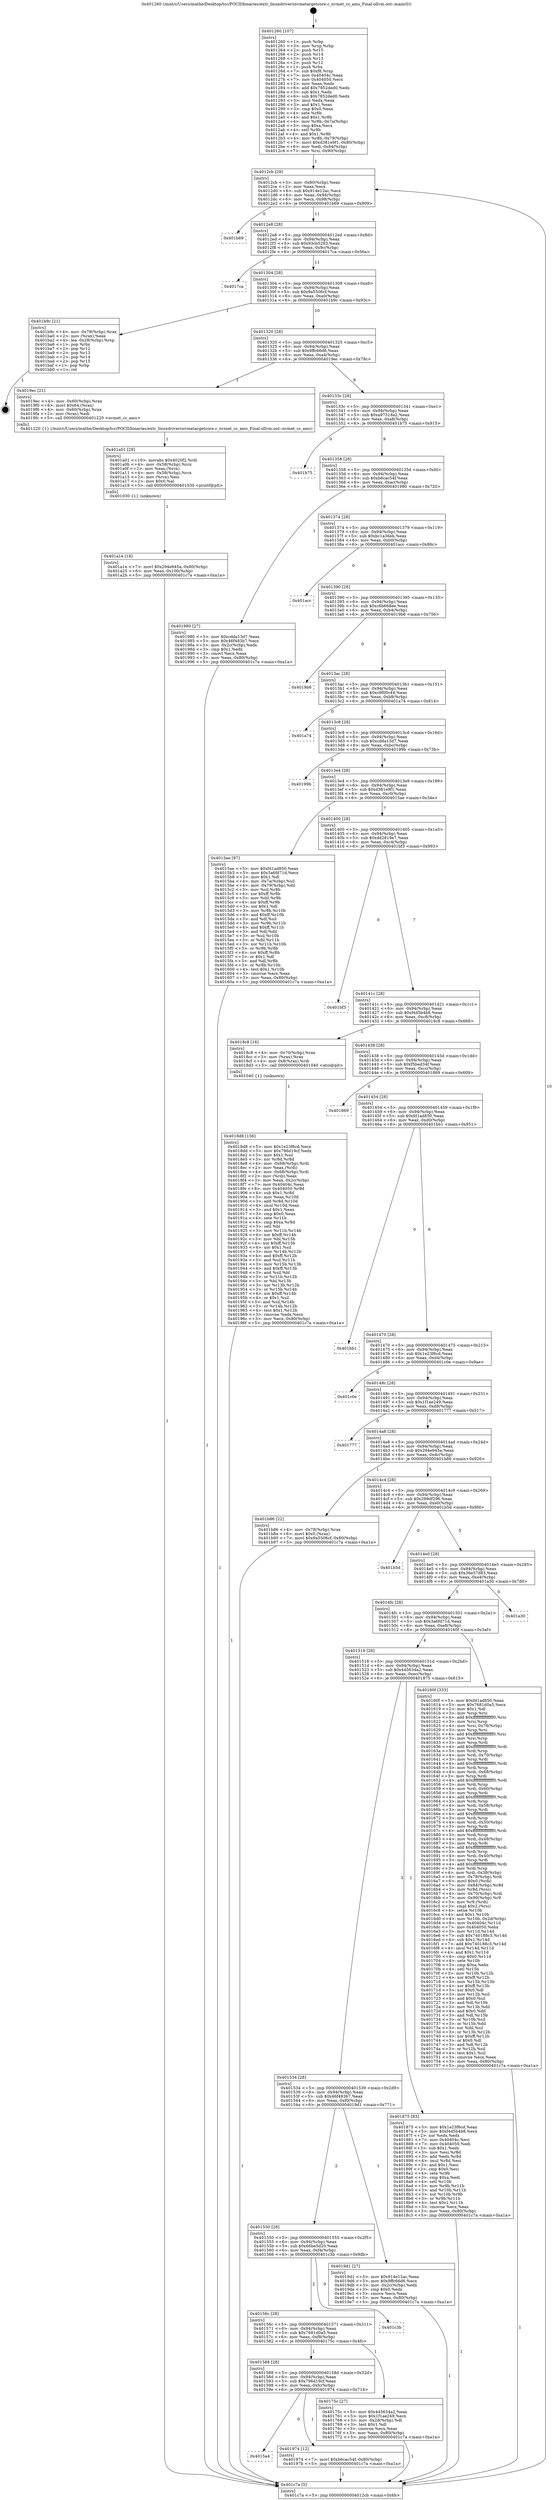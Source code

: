 digraph "0x401260" {
  label = "0x401260 (/mnt/c/Users/mathe/Desktop/tcc/POCII/binaries/extr_linuxdriversnvmetargetcore.c_nvmet_cc_ams_Final-ollvm.out::main(0))"
  labelloc = "t"
  node[shape=record]

  Entry [label="",width=0.3,height=0.3,shape=circle,fillcolor=black,style=filled]
  "0x4012cb" [label="{
     0x4012cb [29]\l
     | [instrs]\l
     &nbsp;&nbsp;0x4012cb \<+3\>: mov -0x80(%rbp),%eax\l
     &nbsp;&nbsp;0x4012ce \<+2\>: mov %eax,%ecx\l
     &nbsp;&nbsp;0x4012d0 \<+6\>: sub $0x914e12ac,%ecx\l
     &nbsp;&nbsp;0x4012d6 \<+6\>: mov %eax,-0x94(%rbp)\l
     &nbsp;&nbsp;0x4012dc \<+6\>: mov %ecx,-0x98(%rbp)\l
     &nbsp;&nbsp;0x4012e2 \<+6\>: je 0000000000401b69 \<main+0x909\>\l
  }"]
  "0x401b69" [label="{
     0x401b69\l
  }", style=dashed]
  "0x4012e8" [label="{
     0x4012e8 [28]\l
     | [instrs]\l
     &nbsp;&nbsp;0x4012e8 \<+5\>: jmp 00000000004012ed \<main+0x8d\>\l
     &nbsp;&nbsp;0x4012ed \<+6\>: mov -0x94(%rbp),%eax\l
     &nbsp;&nbsp;0x4012f3 \<+5\>: sub $0x93cb5293,%eax\l
     &nbsp;&nbsp;0x4012f8 \<+6\>: mov %eax,-0x9c(%rbp)\l
     &nbsp;&nbsp;0x4012fe \<+6\>: je 00000000004017ca \<main+0x56a\>\l
  }"]
  Exit [label="",width=0.3,height=0.3,shape=circle,fillcolor=black,style=filled,peripheries=2]
  "0x4017ca" [label="{
     0x4017ca\l
  }", style=dashed]
  "0x401304" [label="{
     0x401304 [28]\l
     | [instrs]\l
     &nbsp;&nbsp;0x401304 \<+5\>: jmp 0000000000401309 \<main+0xa9\>\l
     &nbsp;&nbsp;0x401309 \<+6\>: mov -0x94(%rbp),%eax\l
     &nbsp;&nbsp;0x40130f \<+5\>: sub $0x9a5506cf,%eax\l
     &nbsp;&nbsp;0x401314 \<+6\>: mov %eax,-0xa0(%rbp)\l
     &nbsp;&nbsp;0x40131a \<+6\>: je 0000000000401b9c \<main+0x93c\>\l
  }"]
  "0x401a1e" [label="{
     0x401a1e [18]\l
     | [instrs]\l
     &nbsp;&nbsp;0x401a1e \<+7\>: movl $0x294e945a,-0x80(%rbp)\l
     &nbsp;&nbsp;0x401a25 \<+6\>: mov %eax,-0x100(%rbp)\l
     &nbsp;&nbsp;0x401a2b \<+5\>: jmp 0000000000401c7a \<main+0xa1a\>\l
  }"]
  "0x401b9c" [label="{
     0x401b9c [21]\l
     | [instrs]\l
     &nbsp;&nbsp;0x401b9c \<+4\>: mov -0x78(%rbp),%rax\l
     &nbsp;&nbsp;0x401ba0 \<+2\>: mov (%rax),%eax\l
     &nbsp;&nbsp;0x401ba2 \<+4\>: lea -0x28(%rbp),%rsp\l
     &nbsp;&nbsp;0x401ba6 \<+1\>: pop %rbx\l
     &nbsp;&nbsp;0x401ba7 \<+2\>: pop %r12\l
     &nbsp;&nbsp;0x401ba9 \<+2\>: pop %r13\l
     &nbsp;&nbsp;0x401bab \<+2\>: pop %r14\l
     &nbsp;&nbsp;0x401bad \<+2\>: pop %r15\l
     &nbsp;&nbsp;0x401baf \<+1\>: pop %rbp\l
     &nbsp;&nbsp;0x401bb0 \<+1\>: ret\l
  }"]
  "0x401320" [label="{
     0x401320 [28]\l
     | [instrs]\l
     &nbsp;&nbsp;0x401320 \<+5\>: jmp 0000000000401325 \<main+0xc5\>\l
     &nbsp;&nbsp;0x401325 \<+6\>: mov -0x94(%rbp),%eax\l
     &nbsp;&nbsp;0x40132b \<+5\>: sub $0x9ffc66d6,%eax\l
     &nbsp;&nbsp;0x401330 \<+6\>: mov %eax,-0xa4(%rbp)\l
     &nbsp;&nbsp;0x401336 \<+6\>: je 00000000004019ec \<main+0x78c\>\l
  }"]
  "0x401a01" [label="{
     0x401a01 [29]\l
     | [instrs]\l
     &nbsp;&nbsp;0x401a01 \<+10\>: movabs $0x4020f2,%rdi\l
     &nbsp;&nbsp;0x401a0b \<+4\>: mov -0x58(%rbp),%rcx\l
     &nbsp;&nbsp;0x401a0f \<+2\>: mov %eax,(%rcx)\l
     &nbsp;&nbsp;0x401a11 \<+4\>: mov -0x58(%rbp),%rcx\l
     &nbsp;&nbsp;0x401a15 \<+2\>: mov (%rcx),%esi\l
     &nbsp;&nbsp;0x401a17 \<+2\>: mov $0x0,%al\l
     &nbsp;&nbsp;0x401a19 \<+5\>: call 0000000000401030 \<printf@plt\>\l
     | [calls]\l
     &nbsp;&nbsp;0x401030 \{1\} (unknown)\l
  }"]
  "0x4019ec" [label="{
     0x4019ec [21]\l
     | [instrs]\l
     &nbsp;&nbsp;0x4019ec \<+4\>: mov -0x60(%rbp),%rax\l
     &nbsp;&nbsp;0x4019f0 \<+6\>: movl $0x64,(%rax)\l
     &nbsp;&nbsp;0x4019f6 \<+4\>: mov -0x60(%rbp),%rax\l
     &nbsp;&nbsp;0x4019fa \<+2\>: mov (%rax),%edi\l
     &nbsp;&nbsp;0x4019fc \<+5\>: call 0000000000401220 \<nvmet_cc_ams\>\l
     | [calls]\l
     &nbsp;&nbsp;0x401220 \{1\} (/mnt/c/Users/mathe/Desktop/tcc/POCII/binaries/extr_linuxdriversnvmetargetcore.c_nvmet_cc_ams_Final-ollvm.out::nvmet_cc_ams)\l
  }"]
  "0x40133c" [label="{
     0x40133c [28]\l
     | [instrs]\l
     &nbsp;&nbsp;0x40133c \<+5\>: jmp 0000000000401341 \<main+0xe1\>\l
     &nbsp;&nbsp;0x401341 \<+6\>: mov -0x94(%rbp),%eax\l
     &nbsp;&nbsp;0x401347 \<+5\>: sub $0xa97318a2,%eax\l
     &nbsp;&nbsp;0x40134c \<+6\>: mov %eax,-0xa8(%rbp)\l
     &nbsp;&nbsp;0x401352 \<+6\>: je 0000000000401b75 \<main+0x915\>\l
  }"]
  "0x4015a4" [label="{
     0x4015a4\l
  }", style=dashed]
  "0x401b75" [label="{
     0x401b75\l
  }", style=dashed]
  "0x401358" [label="{
     0x401358 [28]\l
     | [instrs]\l
     &nbsp;&nbsp;0x401358 \<+5\>: jmp 000000000040135d \<main+0xfd\>\l
     &nbsp;&nbsp;0x40135d \<+6\>: mov -0x94(%rbp),%eax\l
     &nbsp;&nbsp;0x401363 \<+5\>: sub $0xb6cac54f,%eax\l
     &nbsp;&nbsp;0x401368 \<+6\>: mov %eax,-0xac(%rbp)\l
     &nbsp;&nbsp;0x40136e \<+6\>: je 0000000000401980 \<main+0x720\>\l
  }"]
  "0x401974" [label="{
     0x401974 [12]\l
     | [instrs]\l
     &nbsp;&nbsp;0x401974 \<+7\>: movl $0xb6cac54f,-0x80(%rbp)\l
     &nbsp;&nbsp;0x40197b \<+5\>: jmp 0000000000401c7a \<main+0xa1a\>\l
  }"]
  "0x401980" [label="{
     0x401980 [27]\l
     | [instrs]\l
     &nbsp;&nbsp;0x401980 \<+5\>: mov $0xcdda13d7,%eax\l
     &nbsp;&nbsp;0x401985 \<+5\>: mov $0x46f483b7,%ecx\l
     &nbsp;&nbsp;0x40198a \<+3\>: mov -0x2c(%rbp),%edx\l
     &nbsp;&nbsp;0x40198d \<+3\>: cmp $0x1,%edx\l
     &nbsp;&nbsp;0x401990 \<+3\>: cmovl %ecx,%eax\l
     &nbsp;&nbsp;0x401993 \<+3\>: mov %eax,-0x80(%rbp)\l
     &nbsp;&nbsp;0x401996 \<+5\>: jmp 0000000000401c7a \<main+0xa1a\>\l
  }"]
  "0x401374" [label="{
     0x401374 [28]\l
     | [instrs]\l
     &nbsp;&nbsp;0x401374 \<+5\>: jmp 0000000000401379 \<main+0x119\>\l
     &nbsp;&nbsp;0x401379 \<+6\>: mov -0x94(%rbp),%eax\l
     &nbsp;&nbsp;0x40137f \<+5\>: sub $0xbc1a36eb,%eax\l
     &nbsp;&nbsp;0x401384 \<+6\>: mov %eax,-0xb0(%rbp)\l
     &nbsp;&nbsp;0x40138a \<+6\>: je 0000000000401acc \<main+0x86c\>\l
  }"]
  "0x4018d8" [label="{
     0x4018d8 [156]\l
     | [instrs]\l
     &nbsp;&nbsp;0x4018d8 \<+5\>: mov $0x1e23f6cd,%ecx\l
     &nbsp;&nbsp;0x4018dd \<+5\>: mov $0x796d19cf,%edx\l
     &nbsp;&nbsp;0x4018e2 \<+3\>: mov $0x1,%sil\l
     &nbsp;&nbsp;0x4018e5 \<+3\>: xor %r8d,%r8d\l
     &nbsp;&nbsp;0x4018e8 \<+4\>: mov -0x68(%rbp),%rdi\l
     &nbsp;&nbsp;0x4018ec \<+2\>: mov %eax,(%rdi)\l
     &nbsp;&nbsp;0x4018ee \<+4\>: mov -0x68(%rbp),%rdi\l
     &nbsp;&nbsp;0x4018f2 \<+2\>: mov (%rdi),%eax\l
     &nbsp;&nbsp;0x4018f4 \<+3\>: mov %eax,-0x2c(%rbp)\l
     &nbsp;&nbsp;0x4018f7 \<+7\>: mov 0x40404c,%eax\l
     &nbsp;&nbsp;0x4018fe \<+8\>: mov 0x404050,%r9d\l
     &nbsp;&nbsp;0x401906 \<+4\>: sub $0x1,%r8d\l
     &nbsp;&nbsp;0x40190a \<+3\>: mov %eax,%r10d\l
     &nbsp;&nbsp;0x40190d \<+3\>: add %r8d,%r10d\l
     &nbsp;&nbsp;0x401910 \<+4\>: imul %r10d,%eax\l
     &nbsp;&nbsp;0x401914 \<+3\>: and $0x1,%eax\l
     &nbsp;&nbsp;0x401917 \<+3\>: cmp $0x0,%eax\l
     &nbsp;&nbsp;0x40191a \<+4\>: sete %r11b\l
     &nbsp;&nbsp;0x40191e \<+4\>: cmp $0xa,%r9d\l
     &nbsp;&nbsp;0x401922 \<+3\>: setl %bl\l
     &nbsp;&nbsp;0x401925 \<+3\>: mov %r11b,%r14b\l
     &nbsp;&nbsp;0x401928 \<+4\>: xor $0xff,%r14b\l
     &nbsp;&nbsp;0x40192c \<+3\>: mov %bl,%r15b\l
     &nbsp;&nbsp;0x40192f \<+4\>: xor $0xff,%r15b\l
     &nbsp;&nbsp;0x401933 \<+4\>: xor $0x1,%sil\l
     &nbsp;&nbsp;0x401937 \<+3\>: mov %r14b,%r12b\l
     &nbsp;&nbsp;0x40193a \<+4\>: and $0xff,%r12b\l
     &nbsp;&nbsp;0x40193e \<+3\>: and %sil,%r11b\l
     &nbsp;&nbsp;0x401941 \<+3\>: mov %r15b,%r13b\l
     &nbsp;&nbsp;0x401944 \<+4\>: and $0xff,%r13b\l
     &nbsp;&nbsp;0x401948 \<+3\>: and %sil,%bl\l
     &nbsp;&nbsp;0x40194b \<+3\>: or %r11b,%r12b\l
     &nbsp;&nbsp;0x40194e \<+3\>: or %bl,%r13b\l
     &nbsp;&nbsp;0x401951 \<+3\>: xor %r13b,%r12b\l
     &nbsp;&nbsp;0x401954 \<+3\>: or %r15b,%r14b\l
     &nbsp;&nbsp;0x401957 \<+4\>: xor $0xff,%r14b\l
     &nbsp;&nbsp;0x40195b \<+4\>: or $0x1,%sil\l
     &nbsp;&nbsp;0x40195f \<+3\>: and %sil,%r14b\l
     &nbsp;&nbsp;0x401962 \<+3\>: or %r14b,%r12b\l
     &nbsp;&nbsp;0x401965 \<+4\>: test $0x1,%r12b\l
     &nbsp;&nbsp;0x401969 \<+3\>: cmovne %edx,%ecx\l
     &nbsp;&nbsp;0x40196c \<+3\>: mov %ecx,-0x80(%rbp)\l
     &nbsp;&nbsp;0x40196f \<+5\>: jmp 0000000000401c7a \<main+0xa1a\>\l
  }"]
  "0x401acc" [label="{
     0x401acc\l
  }", style=dashed]
  "0x401390" [label="{
     0x401390 [28]\l
     | [instrs]\l
     &nbsp;&nbsp;0x401390 \<+5\>: jmp 0000000000401395 \<main+0x135\>\l
     &nbsp;&nbsp;0x401395 \<+6\>: mov -0x94(%rbp),%eax\l
     &nbsp;&nbsp;0x40139b \<+5\>: sub $0xc6b668ee,%eax\l
     &nbsp;&nbsp;0x4013a0 \<+6\>: mov %eax,-0xb4(%rbp)\l
     &nbsp;&nbsp;0x4013a6 \<+6\>: je 00000000004019b6 \<main+0x756\>\l
  }"]
  "0x401588" [label="{
     0x401588 [28]\l
     | [instrs]\l
     &nbsp;&nbsp;0x401588 \<+5\>: jmp 000000000040158d \<main+0x32d\>\l
     &nbsp;&nbsp;0x40158d \<+6\>: mov -0x94(%rbp),%eax\l
     &nbsp;&nbsp;0x401593 \<+5\>: sub $0x796d19cf,%eax\l
     &nbsp;&nbsp;0x401598 \<+6\>: mov %eax,-0xfc(%rbp)\l
     &nbsp;&nbsp;0x40159e \<+6\>: je 0000000000401974 \<main+0x714\>\l
  }"]
  "0x4019b6" [label="{
     0x4019b6\l
  }", style=dashed]
  "0x4013ac" [label="{
     0x4013ac [28]\l
     | [instrs]\l
     &nbsp;&nbsp;0x4013ac \<+5\>: jmp 00000000004013b1 \<main+0x151\>\l
     &nbsp;&nbsp;0x4013b1 \<+6\>: mov -0x94(%rbp),%eax\l
     &nbsp;&nbsp;0x4013b7 \<+5\>: sub $0xc9f00c44,%eax\l
     &nbsp;&nbsp;0x4013bc \<+6\>: mov %eax,-0xb8(%rbp)\l
     &nbsp;&nbsp;0x4013c2 \<+6\>: je 0000000000401a74 \<main+0x814\>\l
  }"]
  "0x40175c" [label="{
     0x40175c [27]\l
     | [instrs]\l
     &nbsp;&nbsp;0x40175c \<+5\>: mov $0x445634a2,%eax\l
     &nbsp;&nbsp;0x401761 \<+5\>: mov $0x1f1ae249,%ecx\l
     &nbsp;&nbsp;0x401766 \<+3\>: mov -0x2d(%rbp),%dl\l
     &nbsp;&nbsp;0x401769 \<+3\>: test $0x1,%dl\l
     &nbsp;&nbsp;0x40176c \<+3\>: cmovne %ecx,%eax\l
     &nbsp;&nbsp;0x40176f \<+3\>: mov %eax,-0x80(%rbp)\l
     &nbsp;&nbsp;0x401772 \<+5\>: jmp 0000000000401c7a \<main+0xa1a\>\l
  }"]
  "0x401a74" [label="{
     0x401a74\l
  }", style=dashed]
  "0x4013c8" [label="{
     0x4013c8 [28]\l
     | [instrs]\l
     &nbsp;&nbsp;0x4013c8 \<+5\>: jmp 00000000004013cd \<main+0x16d\>\l
     &nbsp;&nbsp;0x4013cd \<+6\>: mov -0x94(%rbp),%eax\l
     &nbsp;&nbsp;0x4013d3 \<+5\>: sub $0xcdda13d7,%eax\l
     &nbsp;&nbsp;0x4013d8 \<+6\>: mov %eax,-0xbc(%rbp)\l
     &nbsp;&nbsp;0x4013de \<+6\>: je 000000000040199b \<main+0x73b\>\l
  }"]
  "0x40156c" [label="{
     0x40156c [28]\l
     | [instrs]\l
     &nbsp;&nbsp;0x40156c \<+5\>: jmp 0000000000401571 \<main+0x311\>\l
     &nbsp;&nbsp;0x401571 \<+6\>: mov -0x94(%rbp),%eax\l
     &nbsp;&nbsp;0x401577 \<+5\>: sub $0x7681d0a5,%eax\l
     &nbsp;&nbsp;0x40157c \<+6\>: mov %eax,-0xf8(%rbp)\l
     &nbsp;&nbsp;0x401582 \<+6\>: je 000000000040175c \<main+0x4fc\>\l
  }"]
  "0x40199b" [label="{
     0x40199b\l
  }", style=dashed]
  "0x4013e4" [label="{
     0x4013e4 [28]\l
     | [instrs]\l
     &nbsp;&nbsp;0x4013e4 \<+5\>: jmp 00000000004013e9 \<main+0x189\>\l
     &nbsp;&nbsp;0x4013e9 \<+6\>: mov -0x94(%rbp),%eax\l
     &nbsp;&nbsp;0x4013ef \<+5\>: sub $0xd381e9f1,%eax\l
     &nbsp;&nbsp;0x4013f4 \<+6\>: mov %eax,-0xc0(%rbp)\l
     &nbsp;&nbsp;0x4013fa \<+6\>: je 00000000004015ae \<main+0x34e\>\l
  }"]
  "0x401c3b" [label="{
     0x401c3b\l
  }", style=dashed]
  "0x4015ae" [label="{
     0x4015ae [97]\l
     | [instrs]\l
     &nbsp;&nbsp;0x4015ae \<+5\>: mov $0xfd1ad850,%eax\l
     &nbsp;&nbsp;0x4015b3 \<+5\>: mov $0x3a6fd71d,%ecx\l
     &nbsp;&nbsp;0x4015b8 \<+2\>: mov $0x1,%dl\l
     &nbsp;&nbsp;0x4015ba \<+4\>: mov -0x7a(%rbp),%sil\l
     &nbsp;&nbsp;0x4015be \<+4\>: mov -0x79(%rbp),%dil\l
     &nbsp;&nbsp;0x4015c2 \<+3\>: mov %sil,%r8b\l
     &nbsp;&nbsp;0x4015c5 \<+4\>: xor $0xff,%r8b\l
     &nbsp;&nbsp;0x4015c9 \<+3\>: mov %dil,%r9b\l
     &nbsp;&nbsp;0x4015cc \<+4\>: xor $0xff,%r9b\l
     &nbsp;&nbsp;0x4015d0 \<+3\>: xor $0x1,%dl\l
     &nbsp;&nbsp;0x4015d3 \<+3\>: mov %r8b,%r10b\l
     &nbsp;&nbsp;0x4015d6 \<+4\>: and $0xff,%r10b\l
     &nbsp;&nbsp;0x4015da \<+3\>: and %dl,%sil\l
     &nbsp;&nbsp;0x4015dd \<+3\>: mov %r9b,%r11b\l
     &nbsp;&nbsp;0x4015e0 \<+4\>: and $0xff,%r11b\l
     &nbsp;&nbsp;0x4015e4 \<+3\>: and %dl,%dil\l
     &nbsp;&nbsp;0x4015e7 \<+3\>: or %sil,%r10b\l
     &nbsp;&nbsp;0x4015ea \<+3\>: or %dil,%r11b\l
     &nbsp;&nbsp;0x4015ed \<+3\>: xor %r11b,%r10b\l
     &nbsp;&nbsp;0x4015f0 \<+3\>: or %r9b,%r8b\l
     &nbsp;&nbsp;0x4015f3 \<+4\>: xor $0xff,%r8b\l
     &nbsp;&nbsp;0x4015f7 \<+3\>: or $0x1,%dl\l
     &nbsp;&nbsp;0x4015fa \<+3\>: and %dl,%r8b\l
     &nbsp;&nbsp;0x4015fd \<+3\>: or %r8b,%r10b\l
     &nbsp;&nbsp;0x401600 \<+4\>: test $0x1,%r10b\l
     &nbsp;&nbsp;0x401604 \<+3\>: cmovne %ecx,%eax\l
     &nbsp;&nbsp;0x401607 \<+3\>: mov %eax,-0x80(%rbp)\l
     &nbsp;&nbsp;0x40160a \<+5\>: jmp 0000000000401c7a \<main+0xa1a\>\l
  }"]
  "0x401400" [label="{
     0x401400 [28]\l
     | [instrs]\l
     &nbsp;&nbsp;0x401400 \<+5\>: jmp 0000000000401405 \<main+0x1a5\>\l
     &nbsp;&nbsp;0x401405 \<+6\>: mov -0x94(%rbp),%eax\l
     &nbsp;&nbsp;0x40140b \<+5\>: sub $0xdd2819e7,%eax\l
     &nbsp;&nbsp;0x401410 \<+6\>: mov %eax,-0xc4(%rbp)\l
     &nbsp;&nbsp;0x401416 \<+6\>: je 0000000000401bf3 \<main+0x993\>\l
  }"]
  "0x401c7a" [label="{
     0x401c7a [5]\l
     | [instrs]\l
     &nbsp;&nbsp;0x401c7a \<+5\>: jmp 00000000004012cb \<main+0x6b\>\l
  }"]
  "0x401260" [label="{
     0x401260 [107]\l
     | [instrs]\l
     &nbsp;&nbsp;0x401260 \<+1\>: push %rbp\l
     &nbsp;&nbsp;0x401261 \<+3\>: mov %rsp,%rbp\l
     &nbsp;&nbsp;0x401264 \<+2\>: push %r15\l
     &nbsp;&nbsp;0x401266 \<+2\>: push %r14\l
     &nbsp;&nbsp;0x401268 \<+2\>: push %r13\l
     &nbsp;&nbsp;0x40126a \<+2\>: push %r12\l
     &nbsp;&nbsp;0x40126c \<+1\>: push %rbx\l
     &nbsp;&nbsp;0x40126d \<+7\>: sub $0xf8,%rsp\l
     &nbsp;&nbsp;0x401274 \<+7\>: mov 0x40404c,%eax\l
     &nbsp;&nbsp;0x40127b \<+7\>: mov 0x404050,%ecx\l
     &nbsp;&nbsp;0x401282 \<+2\>: mov %eax,%edx\l
     &nbsp;&nbsp;0x401284 \<+6\>: add $0x7852ded0,%edx\l
     &nbsp;&nbsp;0x40128a \<+3\>: sub $0x1,%edx\l
     &nbsp;&nbsp;0x40128d \<+6\>: sub $0x7852ded0,%edx\l
     &nbsp;&nbsp;0x401293 \<+3\>: imul %edx,%eax\l
     &nbsp;&nbsp;0x401296 \<+3\>: and $0x1,%eax\l
     &nbsp;&nbsp;0x401299 \<+3\>: cmp $0x0,%eax\l
     &nbsp;&nbsp;0x40129c \<+4\>: sete %r8b\l
     &nbsp;&nbsp;0x4012a0 \<+4\>: and $0x1,%r8b\l
     &nbsp;&nbsp;0x4012a4 \<+4\>: mov %r8b,-0x7a(%rbp)\l
     &nbsp;&nbsp;0x4012a8 \<+3\>: cmp $0xa,%ecx\l
     &nbsp;&nbsp;0x4012ab \<+4\>: setl %r8b\l
     &nbsp;&nbsp;0x4012af \<+4\>: and $0x1,%r8b\l
     &nbsp;&nbsp;0x4012b3 \<+4\>: mov %r8b,-0x79(%rbp)\l
     &nbsp;&nbsp;0x4012b7 \<+7\>: movl $0xd381e9f1,-0x80(%rbp)\l
     &nbsp;&nbsp;0x4012be \<+6\>: mov %edi,-0x84(%rbp)\l
     &nbsp;&nbsp;0x4012c4 \<+7\>: mov %rsi,-0x90(%rbp)\l
  }"]
  "0x401550" [label="{
     0x401550 [28]\l
     | [instrs]\l
     &nbsp;&nbsp;0x401550 \<+5\>: jmp 0000000000401555 \<main+0x2f5\>\l
     &nbsp;&nbsp;0x401555 \<+6\>: mov -0x94(%rbp),%eax\l
     &nbsp;&nbsp;0x40155b \<+5\>: sub $0x66be5d20,%eax\l
     &nbsp;&nbsp;0x401560 \<+6\>: mov %eax,-0xf4(%rbp)\l
     &nbsp;&nbsp;0x401566 \<+6\>: je 0000000000401c3b \<main+0x9db\>\l
  }"]
  "0x401bf3" [label="{
     0x401bf3\l
  }", style=dashed]
  "0x40141c" [label="{
     0x40141c [28]\l
     | [instrs]\l
     &nbsp;&nbsp;0x40141c \<+5\>: jmp 0000000000401421 \<main+0x1c1\>\l
     &nbsp;&nbsp;0x401421 \<+6\>: mov -0x94(%rbp),%eax\l
     &nbsp;&nbsp;0x401427 \<+5\>: sub $0xf4d5b4b8,%eax\l
     &nbsp;&nbsp;0x40142c \<+6\>: mov %eax,-0xc8(%rbp)\l
     &nbsp;&nbsp;0x401432 \<+6\>: je 00000000004018c8 \<main+0x668\>\l
  }"]
  "0x4019d1" [label="{
     0x4019d1 [27]\l
     | [instrs]\l
     &nbsp;&nbsp;0x4019d1 \<+5\>: mov $0x914e12ac,%eax\l
     &nbsp;&nbsp;0x4019d6 \<+5\>: mov $0x9ffc66d6,%ecx\l
     &nbsp;&nbsp;0x4019db \<+3\>: mov -0x2c(%rbp),%edx\l
     &nbsp;&nbsp;0x4019de \<+3\>: cmp $0x0,%edx\l
     &nbsp;&nbsp;0x4019e1 \<+3\>: cmove %ecx,%eax\l
     &nbsp;&nbsp;0x4019e4 \<+3\>: mov %eax,-0x80(%rbp)\l
     &nbsp;&nbsp;0x4019e7 \<+5\>: jmp 0000000000401c7a \<main+0xa1a\>\l
  }"]
  "0x4018c8" [label="{
     0x4018c8 [16]\l
     | [instrs]\l
     &nbsp;&nbsp;0x4018c8 \<+4\>: mov -0x70(%rbp),%rax\l
     &nbsp;&nbsp;0x4018cc \<+3\>: mov (%rax),%rax\l
     &nbsp;&nbsp;0x4018cf \<+4\>: mov 0x8(%rax),%rdi\l
     &nbsp;&nbsp;0x4018d3 \<+5\>: call 0000000000401040 \<atoi@plt\>\l
     | [calls]\l
     &nbsp;&nbsp;0x401040 \{1\} (unknown)\l
  }"]
  "0x401438" [label="{
     0x401438 [28]\l
     | [instrs]\l
     &nbsp;&nbsp;0x401438 \<+5\>: jmp 000000000040143d \<main+0x1dd\>\l
     &nbsp;&nbsp;0x40143d \<+6\>: mov -0x94(%rbp),%eax\l
     &nbsp;&nbsp;0x401443 \<+5\>: sub $0xf5bed34f,%eax\l
     &nbsp;&nbsp;0x401448 \<+6\>: mov %eax,-0xcc(%rbp)\l
     &nbsp;&nbsp;0x40144e \<+6\>: je 0000000000401869 \<main+0x609\>\l
  }"]
  "0x401534" [label="{
     0x401534 [28]\l
     | [instrs]\l
     &nbsp;&nbsp;0x401534 \<+5\>: jmp 0000000000401539 \<main+0x2d9\>\l
     &nbsp;&nbsp;0x401539 \<+6\>: mov -0x94(%rbp),%eax\l
     &nbsp;&nbsp;0x40153f \<+5\>: sub $0x46f483b7,%eax\l
     &nbsp;&nbsp;0x401544 \<+6\>: mov %eax,-0xf0(%rbp)\l
     &nbsp;&nbsp;0x40154a \<+6\>: je 00000000004019d1 \<main+0x771\>\l
  }"]
  "0x401869" [label="{
     0x401869\l
  }", style=dashed]
  "0x401454" [label="{
     0x401454 [28]\l
     | [instrs]\l
     &nbsp;&nbsp;0x401454 \<+5\>: jmp 0000000000401459 \<main+0x1f9\>\l
     &nbsp;&nbsp;0x401459 \<+6\>: mov -0x94(%rbp),%eax\l
     &nbsp;&nbsp;0x40145f \<+5\>: sub $0xfd1ad850,%eax\l
     &nbsp;&nbsp;0x401464 \<+6\>: mov %eax,-0xd0(%rbp)\l
     &nbsp;&nbsp;0x40146a \<+6\>: je 0000000000401bb1 \<main+0x951\>\l
  }"]
  "0x401875" [label="{
     0x401875 [83]\l
     | [instrs]\l
     &nbsp;&nbsp;0x401875 \<+5\>: mov $0x1e23f6cd,%eax\l
     &nbsp;&nbsp;0x40187a \<+5\>: mov $0xf4d5b4b8,%ecx\l
     &nbsp;&nbsp;0x40187f \<+2\>: xor %edx,%edx\l
     &nbsp;&nbsp;0x401881 \<+7\>: mov 0x40404c,%esi\l
     &nbsp;&nbsp;0x401888 \<+7\>: mov 0x404050,%edi\l
     &nbsp;&nbsp;0x40188f \<+3\>: sub $0x1,%edx\l
     &nbsp;&nbsp;0x401892 \<+3\>: mov %esi,%r8d\l
     &nbsp;&nbsp;0x401895 \<+3\>: add %edx,%r8d\l
     &nbsp;&nbsp;0x401898 \<+4\>: imul %r8d,%esi\l
     &nbsp;&nbsp;0x40189c \<+3\>: and $0x1,%esi\l
     &nbsp;&nbsp;0x40189f \<+3\>: cmp $0x0,%esi\l
     &nbsp;&nbsp;0x4018a2 \<+4\>: sete %r9b\l
     &nbsp;&nbsp;0x4018a6 \<+3\>: cmp $0xa,%edi\l
     &nbsp;&nbsp;0x4018a9 \<+4\>: setl %r10b\l
     &nbsp;&nbsp;0x4018ad \<+3\>: mov %r9b,%r11b\l
     &nbsp;&nbsp;0x4018b0 \<+3\>: and %r10b,%r11b\l
     &nbsp;&nbsp;0x4018b3 \<+3\>: xor %r10b,%r9b\l
     &nbsp;&nbsp;0x4018b6 \<+3\>: or %r9b,%r11b\l
     &nbsp;&nbsp;0x4018b9 \<+4\>: test $0x1,%r11b\l
     &nbsp;&nbsp;0x4018bd \<+3\>: cmovne %ecx,%eax\l
     &nbsp;&nbsp;0x4018c0 \<+3\>: mov %eax,-0x80(%rbp)\l
     &nbsp;&nbsp;0x4018c3 \<+5\>: jmp 0000000000401c7a \<main+0xa1a\>\l
  }"]
  "0x401bb1" [label="{
     0x401bb1\l
  }", style=dashed]
  "0x401470" [label="{
     0x401470 [28]\l
     | [instrs]\l
     &nbsp;&nbsp;0x401470 \<+5\>: jmp 0000000000401475 \<main+0x215\>\l
     &nbsp;&nbsp;0x401475 \<+6\>: mov -0x94(%rbp),%eax\l
     &nbsp;&nbsp;0x40147b \<+5\>: sub $0x1e23f6cd,%eax\l
     &nbsp;&nbsp;0x401480 \<+6\>: mov %eax,-0xd4(%rbp)\l
     &nbsp;&nbsp;0x401486 \<+6\>: je 0000000000401c0e \<main+0x9ae\>\l
  }"]
  "0x401518" [label="{
     0x401518 [28]\l
     | [instrs]\l
     &nbsp;&nbsp;0x401518 \<+5\>: jmp 000000000040151d \<main+0x2bd\>\l
     &nbsp;&nbsp;0x40151d \<+6\>: mov -0x94(%rbp),%eax\l
     &nbsp;&nbsp;0x401523 \<+5\>: sub $0x445634a2,%eax\l
     &nbsp;&nbsp;0x401528 \<+6\>: mov %eax,-0xec(%rbp)\l
     &nbsp;&nbsp;0x40152e \<+6\>: je 0000000000401875 \<main+0x615\>\l
  }"]
  "0x401c0e" [label="{
     0x401c0e\l
  }", style=dashed]
  "0x40148c" [label="{
     0x40148c [28]\l
     | [instrs]\l
     &nbsp;&nbsp;0x40148c \<+5\>: jmp 0000000000401491 \<main+0x231\>\l
     &nbsp;&nbsp;0x401491 \<+6\>: mov -0x94(%rbp),%eax\l
     &nbsp;&nbsp;0x401497 \<+5\>: sub $0x1f1ae249,%eax\l
     &nbsp;&nbsp;0x40149c \<+6\>: mov %eax,-0xd8(%rbp)\l
     &nbsp;&nbsp;0x4014a2 \<+6\>: je 0000000000401777 \<main+0x517\>\l
  }"]
  "0x40160f" [label="{
     0x40160f [333]\l
     | [instrs]\l
     &nbsp;&nbsp;0x40160f \<+5\>: mov $0xfd1ad850,%eax\l
     &nbsp;&nbsp;0x401614 \<+5\>: mov $0x7681d0a5,%ecx\l
     &nbsp;&nbsp;0x401619 \<+2\>: mov $0x1,%dl\l
     &nbsp;&nbsp;0x40161b \<+3\>: mov %rsp,%rsi\l
     &nbsp;&nbsp;0x40161e \<+4\>: add $0xfffffffffffffff0,%rsi\l
     &nbsp;&nbsp;0x401622 \<+3\>: mov %rsi,%rsp\l
     &nbsp;&nbsp;0x401625 \<+4\>: mov %rsi,-0x78(%rbp)\l
     &nbsp;&nbsp;0x401629 \<+3\>: mov %rsp,%rsi\l
     &nbsp;&nbsp;0x40162c \<+4\>: add $0xfffffffffffffff0,%rsi\l
     &nbsp;&nbsp;0x401630 \<+3\>: mov %rsi,%rsp\l
     &nbsp;&nbsp;0x401633 \<+3\>: mov %rsp,%rdi\l
     &nbsp;&nbsp;0x401636 \<+4\>: add $0xfffffffffffffff0,%rdi\l
     &nbsp;&nbsp;0x40163a \<+3\>: mov %rdi,%rsp\l
     &nbsp;&nbsp;0x40163d \<+4\>: mov %rdi,-0x70(%rbp)\l
     &nbsp;&nbsp;0x401641 \<+3\>: mov %rsp,%rdi\l
     &nbsp;&nbsp;0x401644 \<+4\>: add $0xfffffffffffffff0,%rdi\l
     &nbsp;&nbsp;0x401648 \<+3\>: mov %rdi,%rsp\l
     &nbsp;&nbsp;0x40164b \<+4\>: mov %rdi,-0x68(%rbp)\l
     &nbsp;&nbsp;0x40164f \<+3\>: mov %rsp,%rdi\l
     &nbsp;&nbsp;0x401652 \<+4\>: add $0xfffffffffffffff0,%rdi\l
     &nbsp;&nbsp;0x401656 \<+3\>: mov %rdi,%rsp\l
     &nbsp;&nbsp;0x401659 \<+4\>: mov %rdi,-0x60(%rbp)\l
     &nbsp;&nbsp;0x40165d \<+3\>: mov %rsp,%rdi\l
     &nbsp;&nbsp;0x401660 \<+4\>: add $0xfffffffffffffff0,%rdi\l
     &nbsp;&nbsp;0x401664 \<+3\>: mov %rdi,%rsp\l
     &nbsp;&nbsp;0x401667 \<+4\>: mov %rdi,-0x58(%rbp)\l
     &nbsp;&nbsp;0x40166b \<+3\>: mov %rsp,%rdi\l
     &nbsp;&nbsp;0x40166e \<+4\>: add $0xfffffffffffffff0,%rdi\l
     &nbsp;&nbsp;0x401672 \<+3\>: mov %rdi,%rsp\l
     &nbsp;&nbsp;0x401675 \<+4\>: mov %rdi,-0x50(%rbp)\l
     &nbsp;&nbsp;0x401679 \<+3\>: mov %rsp,%rdi\l
     &nbsp;&nbsp;0x40167c \<+4\>: add $0xfffffffffffffff0,%rdi\l
     &nbsp;&nbsp;0x401680 \<+3\>: mov %rdi,%rsp\l
     &nbsp;&nbsp;0x401683 \<+4\>: mov %rdi,-0x48(%rbp)\l
     &nbsp;&nbsp;0x401687 \<+3\>: mov %rsp,%rdi\l
     &nbsp;&nbsp;0x40168a \<+4\>: add $0xfffffffffffffff0,%rdi\l
     &nbsp;&nbsp;0x40168e \<+3\>: mov %rdi,%rsp\l
     &nbsp;&nbsp;0x401691 \<+4\>: mov %rdi,-0x40(%rbp)\l
     &nbsp;&nbsp;0x401695 \<+3\>: mov %rsp,%rdi\l
     &nbsp;&nbsp;0x401698 \<+4\>: add $0xfffffffffffffff0,%rdi\l
     &nbsp;&nbsp;0x40169c \<+3\>: mov %rdi,%rsp\l
     &nbsp;&nbsp;0x40169f \<+4\>: mov %rdi,-0x38(%rbp)\l
     &nbsp;&nbsp;0x4016a3 \<+4\>: mov -0x78(%rbp),%rdi\l
     &nbsp;&nbsp;0x4016a7 \<+6\>: movl $0x0,(%rdi)\l
     &nbsp;&nbsp;0x4016ad \<+7\>: mov -0x84(%rbp),%r8d\l
     &nbsp;&nbsp;0x4016b4 \<+3\>: mov %r8d,(%rsi)\l
     &nbsp;&nbsp;0x4016b7 \<+4\>: mov -0x70(%rbp),%rdi\l
     &nbsp;&nbsp;0x4016bb \<+7\>: mov -0x90(%rbp),%r9\l
     &nbsp;&nbsp;0x4016c2 \<+3\>: mov %r9,(%rdi)\l
     &nbsp;&nbsp;0x4016c5 \<+3\>: cmpl $0x2,(%rsi)\l
     &nbsp;&nbsp;0x4016c8 \<+4\>: setne %r10b\l
     &nbsp;&nbsp;0x4016cc \<+4\>: and $0x1,%r10b\l
     &nbsp;&nbsp;0x4016d0 \<+4\>: mov %r10b,-0x2d(%rbp)\l
     &nbsp;&nbsp;0x4016d4 \<+8\>: mov 0x40404c,%r11d\l
     &nbsp;&nbsp;0x4016dc \<+7\>: mov 0x404050,%ebx\l
     &nbsp;&nbsp;0x4016e3 \<+3\>: mov %r11d,%r14d\l
     &nbsp;&nbsp;0x4016e6 \<+7\>: sub $0x740188c3,%r14d\l
     &nbsp;&nbsp;0x4016ed \<+4\>: sub $0x1,%r14d\l
     &nbsp;&nbsp;0x4016f1 \<+7\>: add $0x740188c3,%r14d\l
     &nbsp;&nbsp;0x4016f8 \<+4\>: imul %r14d,%r11d\l
     &nbsp;&nbsp;0x4016fc \<+4\>: and $0x1,%r11d\l
     &nbsp;&nbsp;0x401700 \<+4\>: cmp $0x0,%r11d\l
     &nbsp;&nbsp;0x401704 \<+4\>: sete %r10b\l
     &nbsp;&nbsp;0x401708 \<+3\>: cmp $0xa,%ebx\l
     &nbsp;&nbsp;0x40170b \<+4\>: setl %r15b\l
     &nbsp;&nbsp;0x40170f \<+3\>: mov %r10b,%r12b\l
     &nbsp;&nbsp;0x401712 \<+4\>: xor $0xff,%r12b\l
     &nbsp;&nbsp;0x401716 \<+3\>: mov %r15b,%r13b\l
     &nbsp;&nbsp;0x401719 \<+4\>: xor $0xff,%r13b\l
     &nbsp;&nbsp;0x40171d \<+3\>: xor $0x0,%dl\l
     &nbsp;&nbsp;0x401720 \<+3\>: mov %r12b,%sil\l
     &nbsp;&nbsp;0x401723 \<+4\>: and $0x0,%sil\l
     &nbsp;&nbsp;0x401727 \<+3\>: and %dl,%r10b\l
     &nbsp;&nbsp;0x40172a \<+3\>: mov %r13b,%dil\l
     &nbsp;&nbsp;0x40172d \<+4\>: and $0x0,%dil\l
     &nbsp;&nbsp;0x401731 \<+3\>: and %dl,%r15b\l
     &nbsp;&nbsp;0x401734 \<+3\>: or %r10b,%sil\l
     &nbsp;&nbsp;0x401737 \<+3\>: or %r15b,%dil\l
     &nbsp;&nbsp;0x40173a \<+3\>: xor %dil,%sil\l
     &nbsp;&nbsp;0x40173d \<+3\>: or %r13b,%r12b\l
     &nbsp;&nbsp;0x401740 \<+4\>: xor $0xff,%r12b\l
     &nbsp;&nbsp;0x401744 \<+3\>: or $0x0,%dl\l
     &nbsp;&nbsp;0x401747 \<+3\>: and %dl,%r12b\l
     &nbsp;&nbsp;0x40174a \<+3\>: or %r12b,%sil\l
     &nbsp;&nbsp;0x40174d \<+4\>: test $0x1,%sil\l
     &nbsp;&nbsp;0x401751 \<+3\>: cmovne %ecx,%eax\l
     &nbsp;&nbsp;0x401754 \<+3\>: mov %eax,-0x80(%rbp)\l
     &nbsp;&nbsp;0x401757 \<+5\>: jmp 0000000000401c7a \<main+0xa1a\>\l
  }"]
  "0x401777" [label="{
     0x401777\l
  }", style=dashed]
  "0x4014a8" [label="{
     0x4014a8 [28]\l
     | [instrs]\l
     &nbsp;&nbsp;0x4014a8 \<+5\>: jmp 00000000004014ad \<main+0x24d\>\l
     &nbsp;&nbsp;0x4014ad \<+6\>: mov -0x94(%rbp),%eax\l
     &nbsp;&nbsp;0x4014b3 \<+5\>: sub $0x294e945a,%eax\l
     &nbsp;&nbsp;0x4014b8 \<+6\>: mov %eax,-0xdc(%rbp)\l
     &nbsp;&nbsp;0x4014be \<+6\>: je 0000000000401b86 \<main+0x926\>\l
  }"]
  "0x4014fc" [label="{
     0x4014fc [28]\l
     | [instrs]\l
     &nbsp;&nbsp;0x4014fc \<+5\>: jmp 0000000000401501 \<main+0x2a1\>\l
     &nbsp;&nbsp;0x401501 \<+6\>: mov -0x94(%rbp),%eax\l
     &nbsp;&nbsp;0x401507 \<+5\>: sub $0x3a6fd71d,%eax\l
     &nbsp;&nbsp;0x40150c \<+6\>: mov %eax,-0xe8(%rbp)\l
     &nbsp;&nbsp;0x401512 \<+6\>: je 000000000040160f \<main+0x3af\>\l
  }"]
  "0x401b86" [label="{
     0x401b86 [22]\l
     | [instrs]\l
     &nbsp;&nbsp;0x401b86 \<+4\>: mov -0x78(%rbp),%rax\l
     &nbsp;&nbsp;0x401b8a \<+6\>: movl $0x0,(%rax)\l
     &nbsp;&nbsp;0x401b90 \<+7\>: movl $0x9a5506cf,-0x80(%rbp)\l
     &nbsp;&nbsp;0x401b97 \<+5\>: jmp 0000000000401c7a \<main+0xa1a\>\l
  }"]
  "0x4014c4" [label="{
     0x4014c4 [28]\l
     | [instrs]\l
     &nbsp;&nbsp;0x4014c4 \<+5\>: jmp 00000000004014c9 \<main+0x269\>\l
     &nbsp;&nbsp;0x4014c9 \<+6\>: mov -0x94(%rbp),%eax\l
     &nbsp;&nbsp;0x4014cf \<+5\>: sub $0x299df296,%eax\l
     &nbsp;&nbsp;0x4014d4 \<+6\>: mov %eax,-0xe0(%rbp)\l
     &nbsp;&nbsp;0x4014da \<+6\>: je 0000000000401b5d \<main+0x8fd\>\l
  }"]
  "0x401a30" [label="{
     0x401a30\l
  }", style=dashed]
  "0x401b5d" [label="{
     0x401b5d\l
  }", style=dashed]
  "0x4014e0" [label="{
     0x4014e0 [28]\l
     | [instrs]\l
     &nbsp;&nbsp;0x4014e0 \<+5\>: jmp 00000000004014e5 \<main+0x285\>\l
     &nbsp;&nbsp;0x4014e5 \<+6\>: mov -0x94(%rbp),%eax\l
     &nbsp;&nbsp;0x4014eb \<+5\>: sub $0x36e57d83,%eax\l
     &nbsp;&nbsp;0x4014f0 \<+6\>: mov %eax,-0xe4(%rbp)\l
     &nbsp;&nbsp;0x4014f6 \<+6\>: je 0000000000401a30 \<main+0x7d0\>\l
  }"]
  Entry -> "0x401260" [label=" 1"]
  "0x4012cb" -> "0x401b69" [label=" 0"]
  "0x4012cb" -> "0x4012e8" [label=" 11"]
  "0x401b9c" -> Exit [label=" 1"]
  "0x4012e8" -> "0x4017ca" [label=" 0"]
  "0x4012e8" -> "0x401304" [label=" 11"]
  "0x401b86" -> "0x401c7a" [label=" 1"]
  "0x401304" -> "0x401b9c" [label=" 1"]
  "0x401304" -> "0x401320" [label=" 10"]
  "0x401a1e" -> "0x401c7a" [label=" 1"]
  "0x401320" -> "0x4019ec" [label=" 1"]
  "0x401320" -> "0x40133c" [label=" 9"]
  "0x401a01" -> "0x401a1e" [label=" 1"]
  "0x40133c" -> "0x401b75" [label=" 0"]
  "0x40133c" -> "0x401358" [label=" 9"]
  "0x4019ec" -> "0x401a01" [label=" 1"]
  "0x401358" -> "0x401980" [label=" 1"]
  "0x401358" -> "0x401374" [label=" 8"]
  "0x4019d1" -> "0x401c7a" [label=" 1"]
  "0x401374" -> "0x401acc" [label=" 0"]
  "0x401374" -> "0x401390" [label=" 8"]
  "0x401974" -> "0x401c7a" [label=" 1"]
  "0x401390" -> "0x4019b6" [label=" 0"]
  "0x401390" -> "0x4013ac" [label=" 8"]
  "0x401588" -> "0x4015a4" [label=" 0"]
  "0x4013ac" -> "0x401a74" [label=" 0"]
  "0x4013ac" -> "0x4013c8" [label=" 8"]
  "0x401588" -> "0x401974" [label=" 1"]
  "0x4013c8" -> "0x40199b" [label=" 0"]
  "0x4013c8" -> "0x4013e4" [label=" 8"]
  "0x4018d8" -> "0x401c7a" [label=" 1"]
  "0x4013e4" -> "0x4015ae" [label=" 1"]
  "0x4013e4" -> "0x401400" [label=" 7"]
  "0x4015ae" -> "0x401c7a" [label=" 1"]
  "0x401260" -> "0x4012cb" [label=" 1"]
  "0x401c7a" -> "0x4012cb" [label=" 10"]
  "0x4018c8" -> "0x4018d8" [label=" 1"]
  "0x401400" -> "0x401bf3" [label=" 0"]
  "0x401400" -> "0x40141c" [label=" 7"]
  "0x40175c" -> "0x401c7a" [label=" 1"]
  "0x40141c" -> "0x4018c8" [label=" 1"]
  "0x40141c" -> "0x401438" [label=" 6"]
  "0x40156c" -> "0x401588" [label=" 1"]
  "0x401438" -> "0x401869" [label=" 0"]
  "0x401438" -> "0x401454" [label=" 6"]
  "0x401980" -> "0x401c7a" [label=" 1"]
  "0x401454" -> "0x401bb1" [label=" 0"]
  "0x401454" -> "0x401470" [label=" 6"]
  "0x401550" -> "0x40156c" [label=" 2"]
  "0x401470" -> "0x401c0e" [label=" 0"]
  "0x401470" -> "0x40148c" [label=" 6"]
  "0x401534" -> "0x401550" [label=" 2"]
  "0x40148c" -> "0x401777" [label=" 0"]
  "0x40148c" -> "0x4014a8" [label=" 6"]
  "0x401534" -> "0x4019d1" [label=" 1"]
  "0x4014a8" -> "0x401b86" [label=" 1"]
  "0x4014a8" -> "0x4014c4" [label=" 5"]
  "0x401518" -> "0x401534" [label=" 3"]
  "0x4014c4" -> "0x401b5d" [label=" 0"]
  "0x4014c4" -> "0x4014e0" [label=" 5"]
  "0x401518" -> "0x401875" [label=" 1"]
  "0x4014e0" -> "0x401a30" [label=" 0"]
  "0x4014e0" -> "0x4014fc" [label=" 5"]
  "0x40156c" -> "0x40175c" [label=" 1"]
  "0x4014fc" -> "0x40160f" [label=" 1"]
  "0x4014fc" -> "0x401518" [label=" 4"]
  "0x401875" -> "0x401c7a" [label=" 1"]
  "0x40160f" -> "0x401c7a" [label=" 1"]
  "0x401550" -> "0x401c3b" [label=" 0"]
}
